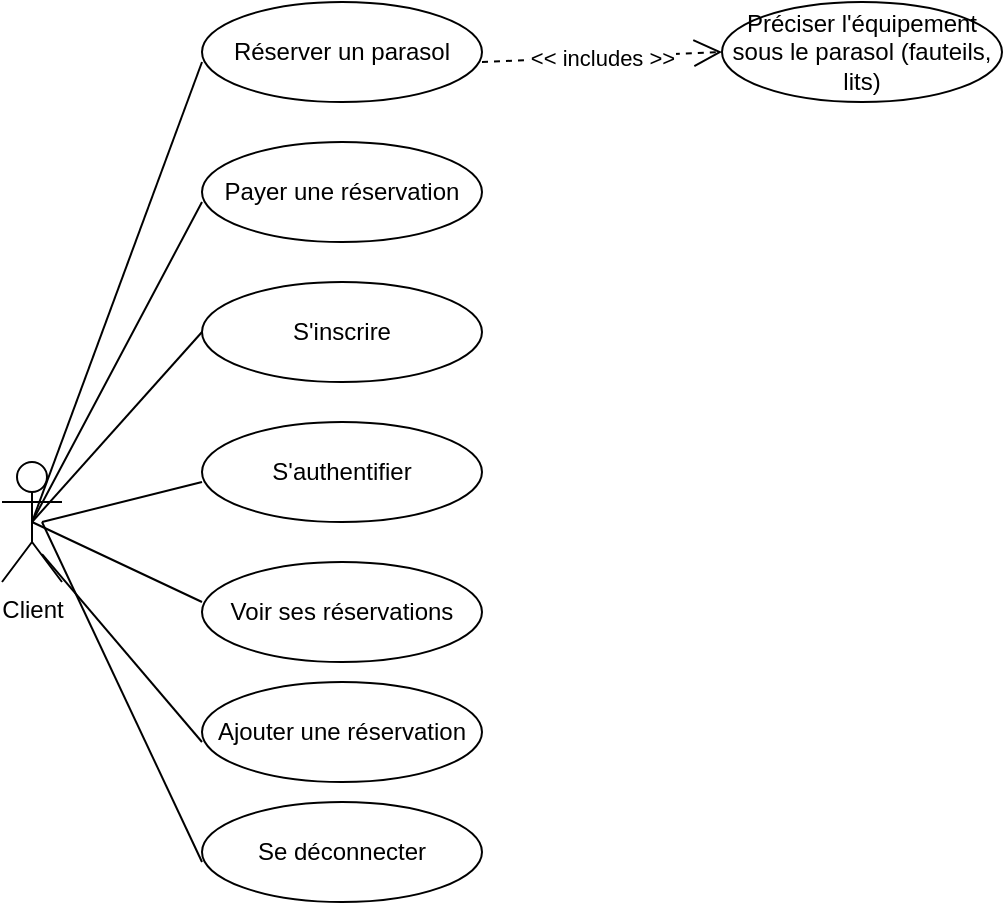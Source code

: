 <mxfile version="24.0.0" type="github" pages="3">
  <diagram name="Page-1" id="JrUIfgVRSp0UM8ETx353">
    <mxGraphModel dx="831" dy="619" grid="1" gridSize="10" guides="1" tooltips="1" connect="1" arrows="1" fold="1" page="1" pageScale="1" pageWidth="827" pageHeight="1169" math="0" shadow="0">
      <root>
        <mxCell id="0" />
        <mxCell id="1" parent="0" />
        <mxCell id="n7JFr-5hj81nrRRgK0mp-3" value="Réserver un parasol" style="ellipse;whiteSpace=wrap;html=1;" parent="1" vertex="1">
          <mxGeometry x="110" y="140" width="140" height="50" as="geometry" />
        </mxCell>
        <mxCell id="n7JFr-5hj81nrRRgK0mp-4" value="Payer une réservation" style="ellipse;whiteSpace=wrap;html=1;" parent="1" vertex="1">
          <mxGeometry x="110" y="210" width="140" height="50" as="geometry" />
        </mxCell>
        <mxCell id="n7JFr-5hj81nrRRgK0mp-5" value="Préciser l&#39;équipement sous le parasol (fauteils, lits)" style="ellipse;whiteSpace=wrap;html=1;" parent="1" vertex="1">
          <mxGeometry x="370" y="140" width="140" height="50" as="geometry" />
        </mxCell>
        <mxCell id="n7JFr-5hj81nrRRgK0mp-9" value="S&#39;inscrire" style="ellipse;whiteSpace=wrap;html=1;" parent="1" vertex="1">
          <mxGeometry x="110" y="280" width="140" height="50" as="geometry" />
        </mxCell>
        <mxCell id="n7JFr-5hj81nrRRgK0mp-10" value="S&#39;authentifier" style="ellipse;whiteSpace=wrap;html=1;" parent="1" vertex="1">
          <mxGeometry x="110" y="350" width="140" height="50" as="geometry" />
        </mxCell>
        <mxCell id="n7JFr-5hj81nrRRgK0mp-11" value="Voir ses réservations" style="ellipse;whiteSpace=wrap;html=1;" parent="1" vertex="1">
          <mxGeometry x="110" y="420" width="140" height="50" as="geometry" />
        </mxCell>
        <mxCell id="n7JFr-5hj81nrRRgK0mp-14" value="Client" style="shape=umlActor;verticalLabelPosition=bottom;verticalAlign=top;html=1;" parent="1" vertex="1">
          <mxGeometry x="10" y="370" width="30" height="60" as="geometry" />
        </mxCell>
        <mxCell id="4E5cfMpJ-VGpKoXoF7s6-1" value="Ajouter une réservation" style="ellipse;whiteSpace=wrap;html=1;" parent="1" vertex="1">
          <mxGeometry x="110" y="480" width="140" height="50" as="geometry" />
        </mxCell>
        <mxCell id="4E5cfMpJ-VGpKoXoF7s6-2" value="Se déconnecter" style="ellipse;whiteSpace=wrap;html=1;" parent="1" vertex="1">
          <mxGeometry x="110" y="540" width="140" height="50" as="geometry" />
        </mxCell>
        <mxCell id="4E5cfMpJ-VGpKoXoF7s6-4" value="" style="endArrow=none;html=1;rounded=0;exitX=0.5;exitY=0.5;exitDx=0;exitDy=0;exitPerimeter=0;" parent="1" source="n7JFr-5hj81nrRRgK0mp-14" edge="1">
          <mxGeometry width="50" height="50" relative="1" as="geometry">
            <mxPoint x="60" y="220" as="sourcePoint" />
            <mxPoint x="110" y="170" as="targetPoint" />
          </mxGeometry>
        </mxCell>
        <mxCell id="4E5cfMpJ-VGpKoXoF7s6-5" value="" style="endArrow=none;html=1;rounded=0;exitX=0.5;exitY=0.5;exitDx=0;exitDy=0;exitPerimeter=0;" parent="1" source="n7JFr-5hj81nrRRgK0mp-14" edge="1">
          <mxGeometry width="50" height="50" relative="1" as="geometry">
            <mxPoint x="60" y="290" as="sourcePoint" />
            <mxPoint x="110" y="240" as="targetPoint" />
          </mxGeometry>
        </mxCell>
        <mxCell id="4E5cfMpJ-VGpKoXoF7s6-6" value="" style="endArrow=none;html=1;rounded=0;exitX=0.5;exitY=0.5;exitDx=0;exitDy=0;exitPerimeter=0;entryX=0;entryY=0.5;entryDx=0;entryDy=0;" parent="1" source="n7JFr-5hj81nrRRgK0mp-14" target="n7JFr-5hj81nrRRgK0mp-9" edge="1">
          <mxGeometry width="50" height="50" relative="1" as="geometry">
            <mxPoint x="90" y="370" as="sourcePoint" />
            <mxPoint x="140" y="320" as="targetPoint" />
          </mxGeometry>
        </mxCell>
        <mxCell id="4E5cfMpJ-VGpKoXoF7s6-7" value="" style="endArrow=none;html=1;rounded=0;" parent="1" edge="1">
          <mxGeometry width="50" height="50" relative="1" as="geometry">
            <mxPoint x="30" y="400" as="sourcePoint" />
            <mxPoint x="110" y="380" as="targetPoint" />
          </mxGeometry>
        </mxCell>
        <mxCell id="4E5cfMpJ-VGpKoXoF7s6-8" value="" style="endArrow=none;html=1;rounded=0;exitX=0.5;exitY=0.5;exitDx=0;exitDy=0;exitPerimeter=0;" parent="1" source="n7JFr-5hj81nrRRgK0mp-14" edge="1">
          <mxGeometry width="50" height="50" relative="1" as="geometry">
            <mxPoint x="60" y="490" as="sourcePoint" />
            <mxPoint x="110" y="440" as="targetPoint" />
          </mxGeometry>
        </mxCell>
        <mxCell id="4E5cfMpJ-VGpKoXoF7s6-9" value="" style="endArrow=none;html=1;rounded=0;exitX=0.667;exitY=0.767;exitDx=0;exitDy=0;exitPerimeter=0;" parent="1" source="n7JFr-5hj81nrRRgK0mp-14" edge="1">
          <mxGeometry width="50" height="50" relative="1" as="geometry">
            <mxPoint x="60" y="560" as="sourcePoint" />
            <mxPoint x="110" y="510" as="targetPoint" />
          </mxGeometry>
        </mxCell>
        <mxCell id="4E5cfMpJ-VGpKoXoF7s6-10" value="" style="endArrow=none;html=1;rounded=0;" parent="1" edge="1">
          <mxGeometry width="50" height="50" relative="1" as="geometry">
            <mxPoint x="30" y="400" as="sourcePoint" />
            <mxPoint x="110" y="570" as="targetPoint" />
          </mxGeometry>
        </mxCell>
        <mxCell id="4E5cfMpJ-VGpKoXoF7s6-12" value="&amp;lt;&amp;lt; includes &amp;gt;&amp;gt;" style="endArrow=open;endSize=12;dashed=1;html=1;rounded=0;entryX=0;entryY=0.5;entryDx=0;entryDy=0;" parent="1" target="n7JFr-5hj81nrRRgK0mp-5" edge="1">
          <mxGeometry width="160" relative="1" as="geometry">
            <mxPoint x="250" y="170" as="sourcePoint" />
            <mxPoint x="410" y="170" as="targetPoint" />
          </mxGeometry>
        </mxCell>
      </root>
    </mxGraphModel>
  </diagram>
  <diagram name="Copie de Page-1" id="9nO6PpXFx9YaqroAmay3">
    <mxGraphModel dx="831" dy="619" grid="1" gridSize="10" guides="1" tooltips="1" connect="1" arrows="1" fold="1" page="1" pageScale="1" pageWidth="827" pageHeight="1169" math="0" shadow="0">
      <root>
        <mxCell id="TyhAZ9PvMbSiQdi2iL11-0" />
        <mxCell id="TyhAZ9PvMbSiQdi2iL11-1" parent="TyhAZ9PvMbSiQdi2iL11-0" />
        <mxCell id="usi-t8Z-wFqD5Zv3r4BF-5" value="" style="rounded=0;whiteSpace=wrap;html=1;" parent="TyhAZ9PvMbSiQdi2iL11-1" vertex="1">
          <mxGeometry x="80" y="200" width="710" height="480" as="geometry" />
        </mxCell>
        <mxCell id="TyhAZ9PvMbSiQdi2iL11-3" value="Payer une réservation" style="ellipse;whiteSpace=wrap;html=1;" parent="TyhAZ9PvMbSiQdi2iL11-1" vertex="1">
          <mxGeometry x="570" y="410" width="140" height="50" as="geometry" />
        </mxCell>
        <mxCell id="TyhAZ9PvMbSiQdi2iL11-4" value="Préciser les accessoires sous le parasol (fauteils, lits)" style="ellipse;whiteSpace=wrap;html=1;" parent="TyhAZ9PvMbSiQdi2iL11-1" vertex="1">
          <mxGeometry x="580" y="480" width="140" height="50" as="geometry" />
        </mxCell>
        <mxCell id="TyhAZ9PvMbSiQdi2iL11-5" value="S&#39;inscrire" style="ellipse;whiteSpace=wrap;html=1;" parent="TyhAZ9PvMbSiQdi2iL11-1" vertex="1">
          <mxGeometry x="110" y="280" width="140" height="50" as="geometry" />
        </mxCell>
        <mxCell id="TyhAZ9PvMbSiQdi2iL11-6" value="S&#39;authentifier" style="ellipse;whiteSpace=wrap;html=1;" parent="TyhAZ9PvMbSiQdi2iL11-1" vertex="1">
          <mxGeometry x="110" y="350" width="140" height="50" as="geometry" />
        </mxCell>
        <mxCell id="TyhAZ9PvMbSiQdi2iL11-7" value="Voir ses réservations" style="ellipse;whiteSpace=wrap;html=1;" parent="TyhAZ9PvMbSiQdi2iL11-1" vertex="1">
          <mxGeometry x="110" y="420" width="140" height="50" as="geometry" />
        </mxCell>
        <mxCell id="TyhAZ9PvMbSiQdi2iL11-8" value="Se déconnecter" style="ellipse;whiteSpace=wrap;html=1;" parent="TyhAZ9PvMbSiQdi2iL11-1" vertex="1">
          <mxGeometry x="110" y="610" width="140" height="50" as="geometry" />
        </mxCell>
        <mxCell id="TyhAZ9PvMbSiQdi2iL11-9" value="Client" style="shape=umlActor;verticalLabelPosition=bottom;verticalAlign=top;html=1;" parent="TyhAZ9PvMbSiQdi2iL11-1" vertex="1">
          <mxGeometry x="10" y="370" width="30" height="60" as="geometry" />
        </mxCell>
        <mxCell id="TyhAZ9PvMbSiQdi2iL11-10" value="Ajouter une réservation" style="ellipse;whiteSpace=wrap;html=1;" parent="TyhAZ9PvMbSiQdi2iL11-1" vertex="1">
          <mxGeometry x="110" y="480" width="140" height="50" as="geometry" />
        </mxCell>
        <mxCell id="TyhAZ9PvMbSiQdi2iL11-11" value="Modifier ses informations" style="ellipse;whiteSpace=wrap;html=1;" parent="TyhAZ9PvMbSiQdi2iL11-1" vertex="1">
          <mxGeometry x="110" y="540" width="140" height="50" as="geometry" />
        </mxCell>
        <mxCell id="TyhAZ9PvMbSiQdi2iL11-14" value="" style="endArrow=none;html=1;rounded=0;exitX=0.5;exitY=0.5;exitDx=0;exitDy=0;exitPerimeter=0;entryX=0;entryY=0.5;entryDx=0;entryDy=0;" parent="TyhAZ9PvMbSiQdi2iL11-1" source="TyhAZ9PvMbSiQdi2iL11-9" target="TyhAZ9PvMbSiQdi2iL11-5" edge="1">
          <mxGeometry width="50" height="50" relative="1" as="geometry">
            <mxPoint x="90" y="370" as="sourcePoint" />
            <mxPoint x="140" y="320" as="targetPoint" />
          </mxGeometry>
        </mxCell>
        <mxCell id="TyhAZ9PvMbSiQdi2iL11-15" value="" style="endArrow=none;html=1;rounded=0;" parent="TyhAZ9PvMbSiQdi2iL11-1" edge="1">
          <mxGeometry width="50" height="50" relative="1" as="geometry">
            <mxPoint x="30" y="400" as="sourcePoint" />
            <mxPoint x="110" y="380" as="targetPoint" />
          </mxGeometry>
        </mxCell>
        <mxCell id="TyhAZ9PvMbSiQdi2iL11-16" value="" style="endArrow=none;html=1;rounded=0;exitX=0.5;exitY=0.5;exitDx=0;exitDy=0;exitPerimeter=0;" parent="TyhAZ9PvMbSiQdi2iL11-1" source="TyhAZ9PvMbSiQdi2iL11-9" edge="1">
          <mxGeometry width="50" height="50" relative="1" as="geometry">
            <mxPoint x="60" y="490" as="sourcePoint" />
            <mxPoint x="110" y="440" as="targetPoint" />
          </mxGeometry>
        </mxCell>
        <mxCell id="TyhAZ9PvMbSiQdi2iL11-17" value="" style="endArrow=none;html=1;rounded=0;exitX=0.667;exitY=0.767;exitDx=0;exitDy=0;exitPerimeter=0;" parent="TyhAZ9PvMbSiQdi2iL11-1" source="TyhAZ9PvMbSiQdi2iL11-9" edge="1">
          <mxGeometry width="50" height="50" relative="1" as="geometry">
            <mxPoint x="60" y="560" as="sourcePoint" />
            <mxPoint x="110" y="510" as="targetPoint" />
          </mxGeometry>
        </mxCell>
        <mxCell id="TyhAZ9PvMbSiQdi2iL11-18" value="" style="endArrow=none;html=1;rounded=0;" parent="TyhAZ9PvMbSiQdi2iL11-1" edge="1">
          <mxGeometry width="50" height="50" relative="1" as="geometry">
            <mxPoint x="30" y="400" as="sourcePoint" />
            <mxPoint x="110" y="570" as="targetPoint" />
          </mxGeometry>
        </mxCell>
        <mxCell id="TyhAZ9PvMbSiQdi2iL11-19" value="" style="endArrow=none;html=1;rounded=0;" parent="TyhAZ9PvMbSiQdi2iL11-1" edge="1">
          <mxGeometry width="50" height="50" relative="1" as="geometry">
            <mxPoint x="20" y="400" as="sourcePoint" />
            <mxPoint x="110" y="640" as="targetPoint" />
          </mxGeometry>
        </mxCell>
        <mxCell id="TyhAZ9PvMbSiQdi2iL11-20" value="&amp;lt;&amp;lt; includes &amp;gt;&amp;gt;" style="endArrow=open;endSize=12;dashed=1;html=1;rounded=0;entryX=0;entryY=0.5;entryDx=0;entryDy=0;exitX=1;exitY=0.5;exitDx=0;exitDy=0;" parent="TyhAZ9PvMbSiQdi2iL11-1" source="TyhAZ9PvMbSiQdi2iL11-10" target="TyhAZ9PvMbSiQdi2iL11-4" edge="1">
          <mxGeometry width="160" relative="1" as="geometry">
            <mxPoint x="250" y="170" as="sourcePoint" />
            <mxPoint x="410" y="170" as="targetPoint" />
          </mxGeometry>
        </mxCell>
        <mxCell id="usi-t8Z-wFqD5Zv3r4BF-0" value="&amp;lt;&amp;lt; includes &amp;gt;&amp;gt;" style="endArrow=open;endSize=12;dashed=1;html=1;rounded=0;entryX=0;entryY=0.5;entryDx=0;entryDy=0;exitX=1;exitY=0.5;exitDx=0;exitDy=0;" parent="TyhAZ9PvMbSiQdi2iL11-1" source="TyhAZ9PvMbSiQdi2iL11-10" edge="1">
          <mxGeometry width="160" relative="1" as="geometry">
            <mxPoint x="240" y="440" as="sourcePoint" />
            <mxPoint x="570" y="440" as="targetPoint" />
          </mxGeometry>
        </mxCell>
        <mxCell id="usi-t8Z-wFqD5Zv3r4BF-1" value="Paypal" style="html=1;whiteSpace=wrap;" parent="TyhAZ9PvMbSiQdi2iL11-1" vertex="1">
          <mxGeometry x="820" y="340" width="110" height="50" as="geometry" />
        </mxCell>
        <mxCell id="usi-t8Z-wFqD5Zv3r4BF-4" value="" style="endArrow=none;html=1;rounded=0;exitX=1;exitY=0.5;exitDx=0;exitDy=0;" parent="TyhAZ9PvMbSiQdi2iL11-1" source="TyhAZ9PvMbSiQdi2iL11-3" edge="1">
          <mxGeometry width="50" height="50" relative="1" as="geometry">
            <mxPoint x="770" y="420" as="sourcePoint" />
            <mxPoint x="820" y="370" as="targetPoint" />
          </mxGeometry>
        </mxCell>
      </root>
    </mxGraphModel>
  </diagram>
  <diagram id="7SMA0c-udog-GlUfQzjw" name="Page-2">
    <mxGraphModel dx="831" dy="619" grid="1" gridSize="10" guides="1" tooltips="1" connect="1" arrows="1" fold="1" page="1" pageScale="1" pageWidth="827" pageHeight="1169" math="0" shadow="0">
      <root>
        <mxCell id="0" />
        <mxCell id="1" parent="0" />
      </root>
    </mxGraphModel>
  </diagram>
</mxfile>
